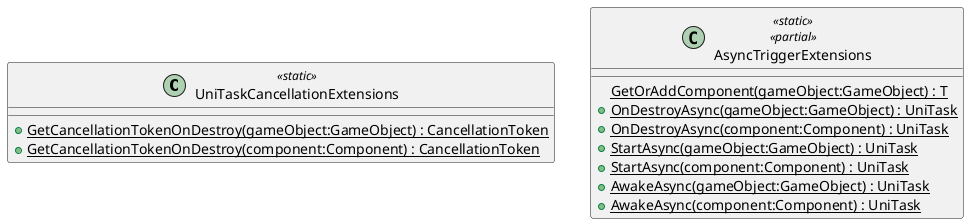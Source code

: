 @startuml
class UniTaskCancellationExtensions <<static>> {
    + {static} GetCancellationTokenOnDestroy(gameObject:GameObject) : CancellationToken
    + {static} GetCancellationTokenOnDestroy(component:Component) : CancellationToken
}
class AsyncTriggerExtensions <<static>> <<partial>> {
    {static} GetOrAddComponent(gameObject:GameObject) : T
    + {static} OnDestroyAsync(gameObject:GameObject) : UniTask
    + {static} OnDestroyAsync(component:Component) : UniTask
    + {static} StartAsync(gameObject:GameObject) : UniTask
    + {static} StartAsync(component:Component) : UniTask
    + {static} AwakeAsync(gameObject:GameObject) : UniTask
    + {static} AwakeAsync(component:Component) : UniTask
}
@enduml

